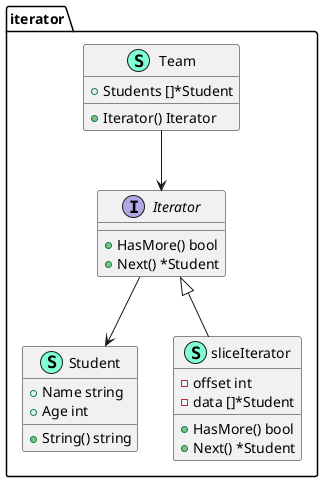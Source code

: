 @startuml
namespace iterator {
    interface Iterator  {
        + HasMore() bool
        + Next() *Student

    }
    class Student << (S,Aquamarine) >> {
        + Name string
        + Age int

        + String() string

    }
    class Team << (S,Aquamarine) >> {
        + Students []*Student

        + Iterator() Iterator

    }
    class sliceIterator << (S,Aquamarine) >> {
        - offset int
        - data []*Student

        + HasMore() bool
        + Next() *Student

    }
}

"iterator.Iterator" <|-- "iterator.sliceIterator"
"iterator.Iterator" --> "iterator.Student"
"iterator.Team" --> "iterator.Iterator"

@enduml
